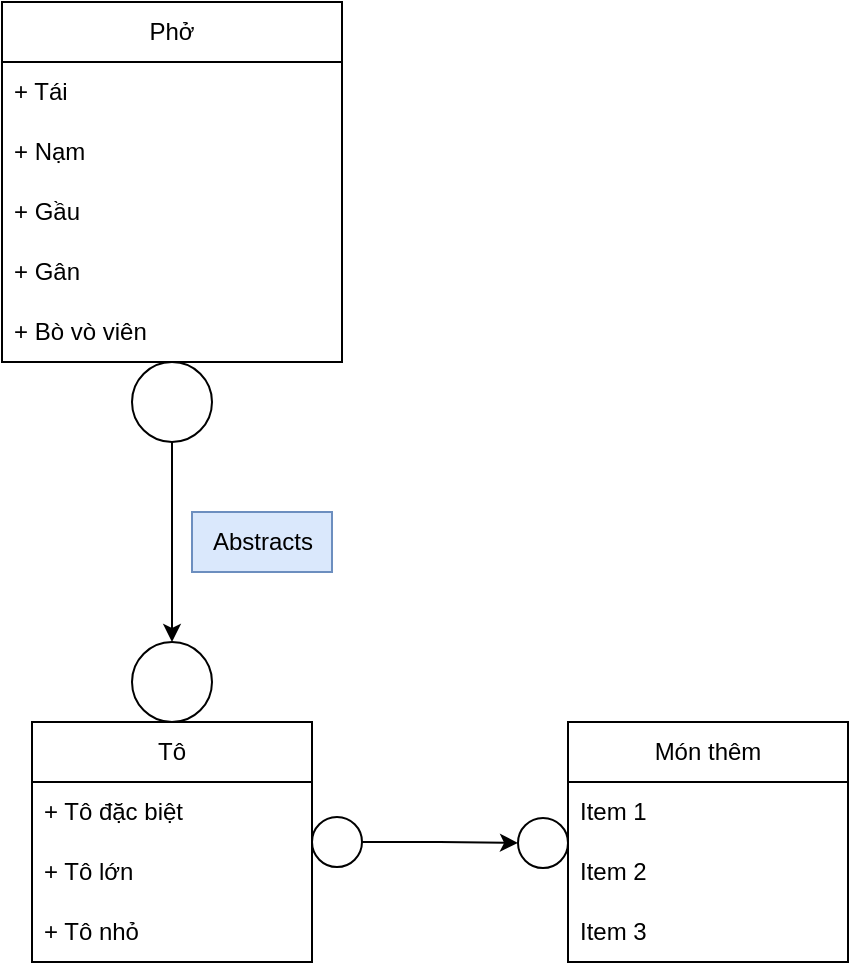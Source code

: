 <mxfile version="20.6.0" type="github">
  <diagram id="NZ-DEMXKqdgVOA8wV3H_" name="Page-1">
    <mxGraphModel dx="1038" dy="2817" grid="1" gridSize="10" guides="1" tooltips="1" connect="1" arrows="1" fold="1" page="1" pageScale="1" pageWidth="850" pageHeight="1100" math="0" shadow="0">
      <root>
        <mxCell id="0" />
        <mxCell id="1" parent="0" />
        <mxCell id="rfe1KnwZd0xbUD9ociVm-2" value="Phở" style="swimlane;fontStyle=0;childLayout=stackLayout;horizontal=1;startSize=30;horizontalStack=0;resizeParent=1;resizeParentMax=0;resizeLast=0;collapsible=1;marginBottom=0;whiteSpace=wrap;html=1;" parent="1" vertex="1">
          <mxGeometry x="330" y="-1690" width="170" height="180" as="geometry" />
        </mxCell>
        <mxCell id="rfe1KnwZd0xbUD9ociVm-3" value="+ Tái&lt;span style=&quot;white-space: pre;&quot;&gt;	&lt;/span&gt;" style="text;strokeColor=none;fillColor=none;align=left;verticalAlign=middle;spacingLeft=4;spacingRight=4;overflow=hidden;points=[[0,0.5],[1,0.5]];portConstraint=eastwest;rotatable=0;whiteSpace=wrap;html=1;" parent="rfe1KnwZd0xbUD9ociVm-2" vertex="1">
          <mxGeometry y="30" width="170" height="30" as="geometry" />
        </mxCell>
        <mxCell id="rfe1KnwZd0xbUD9ociVm-4" value="+ Nạm&lt;br&gt;" style="text;strokeColor=none;fillColor=none;align=left;verticalAlign=middle;spacingLeft=4;spacingRight=4;overflow=hidden;points=[[0,0.5],[1,0.5]];portConstraint=eastwest;rotatable=0;whiteSpace=wrap;html=1;" parent="rfe1KnwZd0xbUD9ociVm-2" vertex="1">
          <mxGeometry y="60" width="170" height="30" as="geometry" />
        </mxCell>
        <mxCell id="rfe1KnwZd0xbUD9ociVm-5" value="+ Gầu" style="text;strokeColor=none;fillColor=none;align=left;verticalAlign=middle;spacingLeft=4;spacingRight=4;overflow=hidden;points=[[0,0.5],[1,0.5]];portConstraint=eastwest;rotatable=0;whiteSpace=wrap;html=1;" parent="rfe1KnwZd0xbUD9ociVm-2" vertex="1">
          <mxGeometry y="90" width="170" height="30" as="geometry" />
        </mxCell>
        <mxCell id="rfe1KnwZd0xbUD9ociVm-50" value="+ Gân" style="text;strokeColor=none;fillColor=none;align=left;verticalAlign=middle;spacingLeft=4;spacingRight=4;overflow=hidden;points=[[0,0.5],[1,0.5]];portConstraint=eastwest;rotatable=0;whiteSpace=wrap;html=1;" parent="rfe1KnwZd0xbUD9ociVm-2" vertex="1">
          <mxGeometry y="120" width="170" height="30" as="geometry" />
        </mxCell>
        <mxCell id="rfe1KnwZd0xbUD9ociVm-52" value="+ Bò vò viên" style="text;strokeColor=none;fillColor=none;align=left;verticalAlign=middle;spacingLeft=4;spacingRight=4;overflow=hidden;points=[[0,0.5],[1,0.5]];portConstraint=eastwest;rotatable=0;whiteSpace=wrap;html=1;" parent="rfe1KnwZd0xbUD9ociVm-2" vertex="1">
          <mxGeometry y="150" width="170" height="30" as="geometry" />
        </mxCell>
        <mxCell id="rfe1KnwZd0xbUD9ociVm-57" style="edgeStyle=orthogonalEdgeStyle;rounded=0;orthogonalLoop=1;jettySize=auto;html=1;" parent="1" source="rfe1KnwZd0xbUD9ociVm-55" target="rfe1KnwZd0xbUD9ociVm-56" edge="1">
          <mxGeometry relative="1" as="geometry" />
        </mxCell>
        <mxCell id="rfe1KnwZd0xbUD9ociVm-55" value="" style="ellipse;whiteSpace=wrap;html=1;" parent="1" vertex="1">
          <mxGeometry x="395" y="-1510" width="40" height="40" as="geometry" />
        </mxCell>
        <mxCell id="rfe1KnwZd0xbUD9ociVm-56" value="" style="ellipse;whiteSpace=wrap;html=1;" parent="1" vertex="1">
          <mxGeometry x="395" y="-1370" width="40" height="40" as="geometry" />
        </mxCell>
        <mxCell id="rfe1KnwZd0xbUD9ociVm-58" value="Tô" style="swimlane;fontStyle=0;childLayout=stackLayout;horizontal=1;startSize=30;horizontalStack=0;resizeParent=1;resizeParentMax=0;resizeLast=0;collapsible=1;marginBottom=0;whiteSpace=wrap;html=1;" parent="1" vertex="1">
          <mxGeometry x="345" y="-1330" width="140" height="120" as="geometry" />
        </mxCell>
        <mxCell id="rfe1KnwZd0xbUD9ociVm-59" value="+ Tô đặc biệt" style="text;strokeColor=none;fillColor=none;align=left;verticalAlign=middle;spacingLeft=4;spacingRight=4;overflow=hidden;points=[[0,0.5],[1,0.5]];portConstraint=eastwest;rotatable=0;whiteSpace=wrap;html=1;" parent="rfe1KnwZd0xbUD9ociVm-58" vertex="1">
          <mxGeometry y="30" width="140" height="30" as="geometry" />
        </mxCell>
        <mxCell id="rfe1KnwZd0xbUD9ociVm-60" value="+ Tô lớn" style="text;strokeColor=none;fillColor=none;align=left;verticalAlign=middle;spacingLeft=4;spacingRight=4;overflow=hidden;points=[[0,0.5],[1,0.5]];portConstraint=eastwest;rotatable=0;whiteSpace=wrap;html=1;" parent="rfe1KnwZd0xbUD9ociVm-58" vertex="1">
          <mxGeometry y="60" width="140" height="30" as="geometry" />
        </mxCell>
        <mxCell id="rfe1KnwZd0xbUD9ociVm-61" value="+ Tô nhỏ" style="text;strokeColor=none;fillColor=none;align=left;verticalAlign=middle;spacingLeft=4;spacingRight=4;overflow=hidden;points=[[0,0.5],[1,0.5]];portConstraint=eastwest;rotatable=0;whiteSpace=wrap;html=1;" parent="rfe1KnwZd0xbUD9ociVm-58" vertex="1">
          <mxGeometry y="90" width="140" height="30" as="geometry" />
        </mxCell>
        <mxCell id="rfe1KnwZd0xbUD9ociVm-63" value="Abstracts" style="text;html=1;align=center;verticalAlign=middle;resizable=0;points=[];autosize=1;strokeColor=#6c8ebf;fillColor=#dae8fc;" parent="1" vertex="1">
          <mxGeometry x="425" y="-1435" width="70" height="30" as="geometry" />
        </mxCell>
        <mxCell id="_7zyIVq7QanLO6ToREMh-6" style="edgeStyle=orthogonalEdgeStyle;rounded=0;orthogonalLoop=1;jettySize=auto;html=1;" edge="1" parent="1" source="_7zyIVq7QanLO6ToREMh-3" target="_7zyIVq7QanLO6ToREMh-5">
          <mxGeometry relative="1" as="geometry" />
        </mxCell>
        <mxCell id="_7zyIVq7QanLO6ToREMh-3" value="" style="ellipse;whiteSpace=wrap;html=1;" vertex="1" parent="1">
          <mxGeometry x="485" y="-1282.5" width="25" height="25" as="geometry" />
        </mxCell>
        <mxCell id="_7zyIVq7QanLO6ToREMh-5" value="" style="ellipse;whiteSpace=wrap;html=1;" vertex="1" parent="1">
          <mxGeometry x="588" y="-1282" width="25" height="25" as="geometry" />
        </mxCell>
        <mxCell id="_7zyIVq7QanLO6ToREMh-8" value="Món thêm" style="swimlane;fontStyle=0;childLayout=stackLayout;horizontal=1;startSize=30;horizontalStack=0;resizeParent=1;resizeParentMax=0;resizeLast=0;collapsible=1;marginBottom=0;whiteSpace=wrap;html=1;" vertex="1" parent="1">
          <mxGeometry x="613" y="-1330" width="140" height="120" as="geometry" />
        </mxCell>
        <mxCell id="_7zyIVq7QanLO6ToREMh-9" value="Item 1" style="text;strokeColor=none;fillColor=none;align=left;verticalAlign=middle;spacingLeft=4;spacingRight=4;overflow=hidden;points=[[0,0.5],[1,0.5]];portConstraint=eastwest;rotatable=0;whiteSpace=wrap;html=1;" vertex="1" parent="_7zyIVq7QanLO6ToREMh-8">
          <mxGeometry y="30" width="140" height="30" as="geometry" />
        </mxCell>
        <mxCell id="_7zyIVq7QanLO6ToREMh-10" value="Item 2" style="text;strokeColor=none;fillColor=none;align=left;verticalAlign=middle;spacingLeft=4;spacingRight=4;overflow=hidden;points=[[0,0.5],[1,0.5]];portConstraint=eastwest;rotatable=0;whiteSpace=wrap;html=1;" vertex="1" parent="_7zyIVq7QanLO6ToREMh-8">
          <mxGeometry y="60" width="140" height="30" as="geometry" />
        </mxCell>
        <mxCell id="_7zyIVq7QanLO6ToREMh-11" value="Item 3" style="text;strokeColor=none;fillColor=none;align=left;verticalAlign=middle;spacingLeft=4;spacingRight=4;overflow=hidden;points=[[0,0.5],[1,0.5]];portConstraint=eastwest;rotatable=0;whiteSpace=wrap;html=1;" vertex="1" parent="_7zyIVq7QanLO6ToREMh-8">
          <mxGeometry y="90" width="140" height="30" as="geometry" />
        </mxCell>
      </root>
    </mxGraphModel>
  </diagram>
</mxfile>

